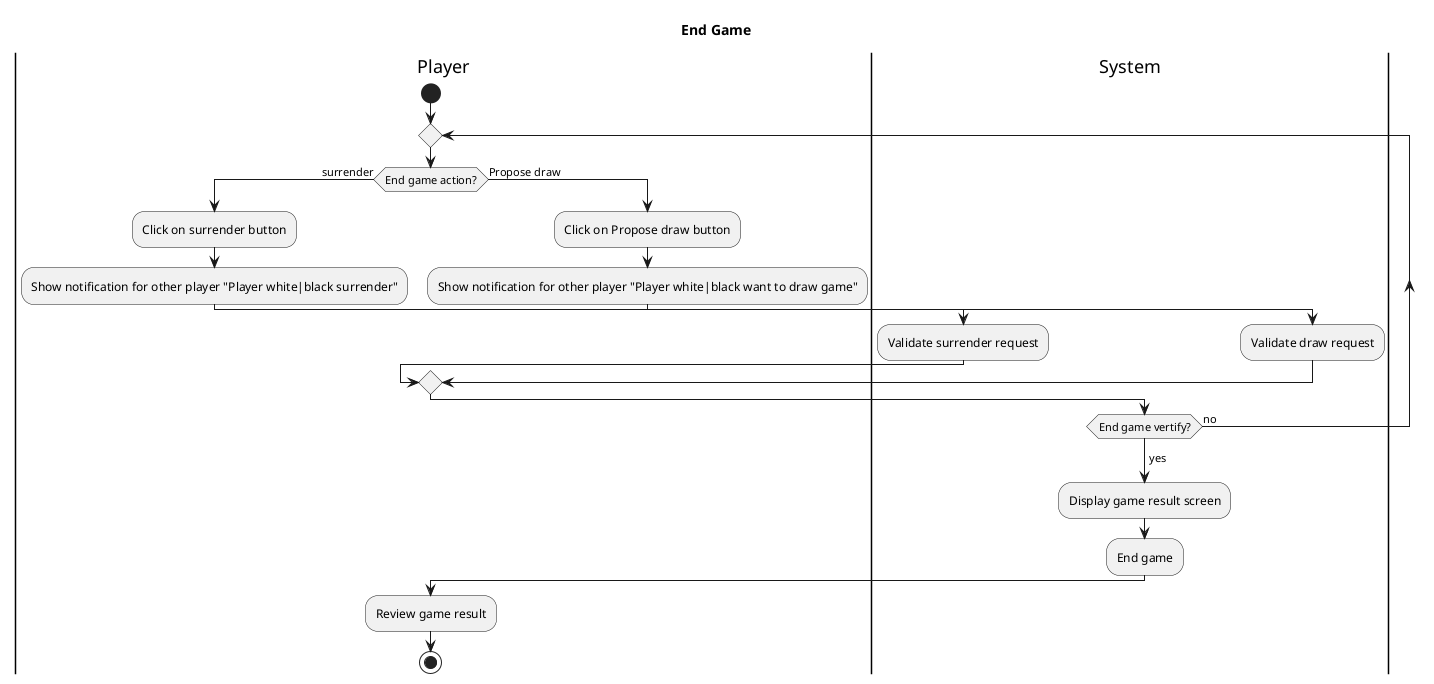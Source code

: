 
@startuml "Play a game activity diagram"
title "End Game"

|Player|

start
repeat
    if (End game action?) then (surrender)
        |Player|
        :Click on surrender button;      
        :Show notification for other player "Player white|black surrender";
        |System|
        :Validate surrender request;

    else (Propose draw)
        |Player|
        :Click on Propose draw button;
        :Show notification for other player "Player white|black want to draw game";
        |System|
        :Validate draw request;
        
    endif   
        repeat while (End game vertify?) is (no)
        ->yes;

|System|
:Display game result screen;
:End game;
|Player|
:Review game result;
stop
@enduml